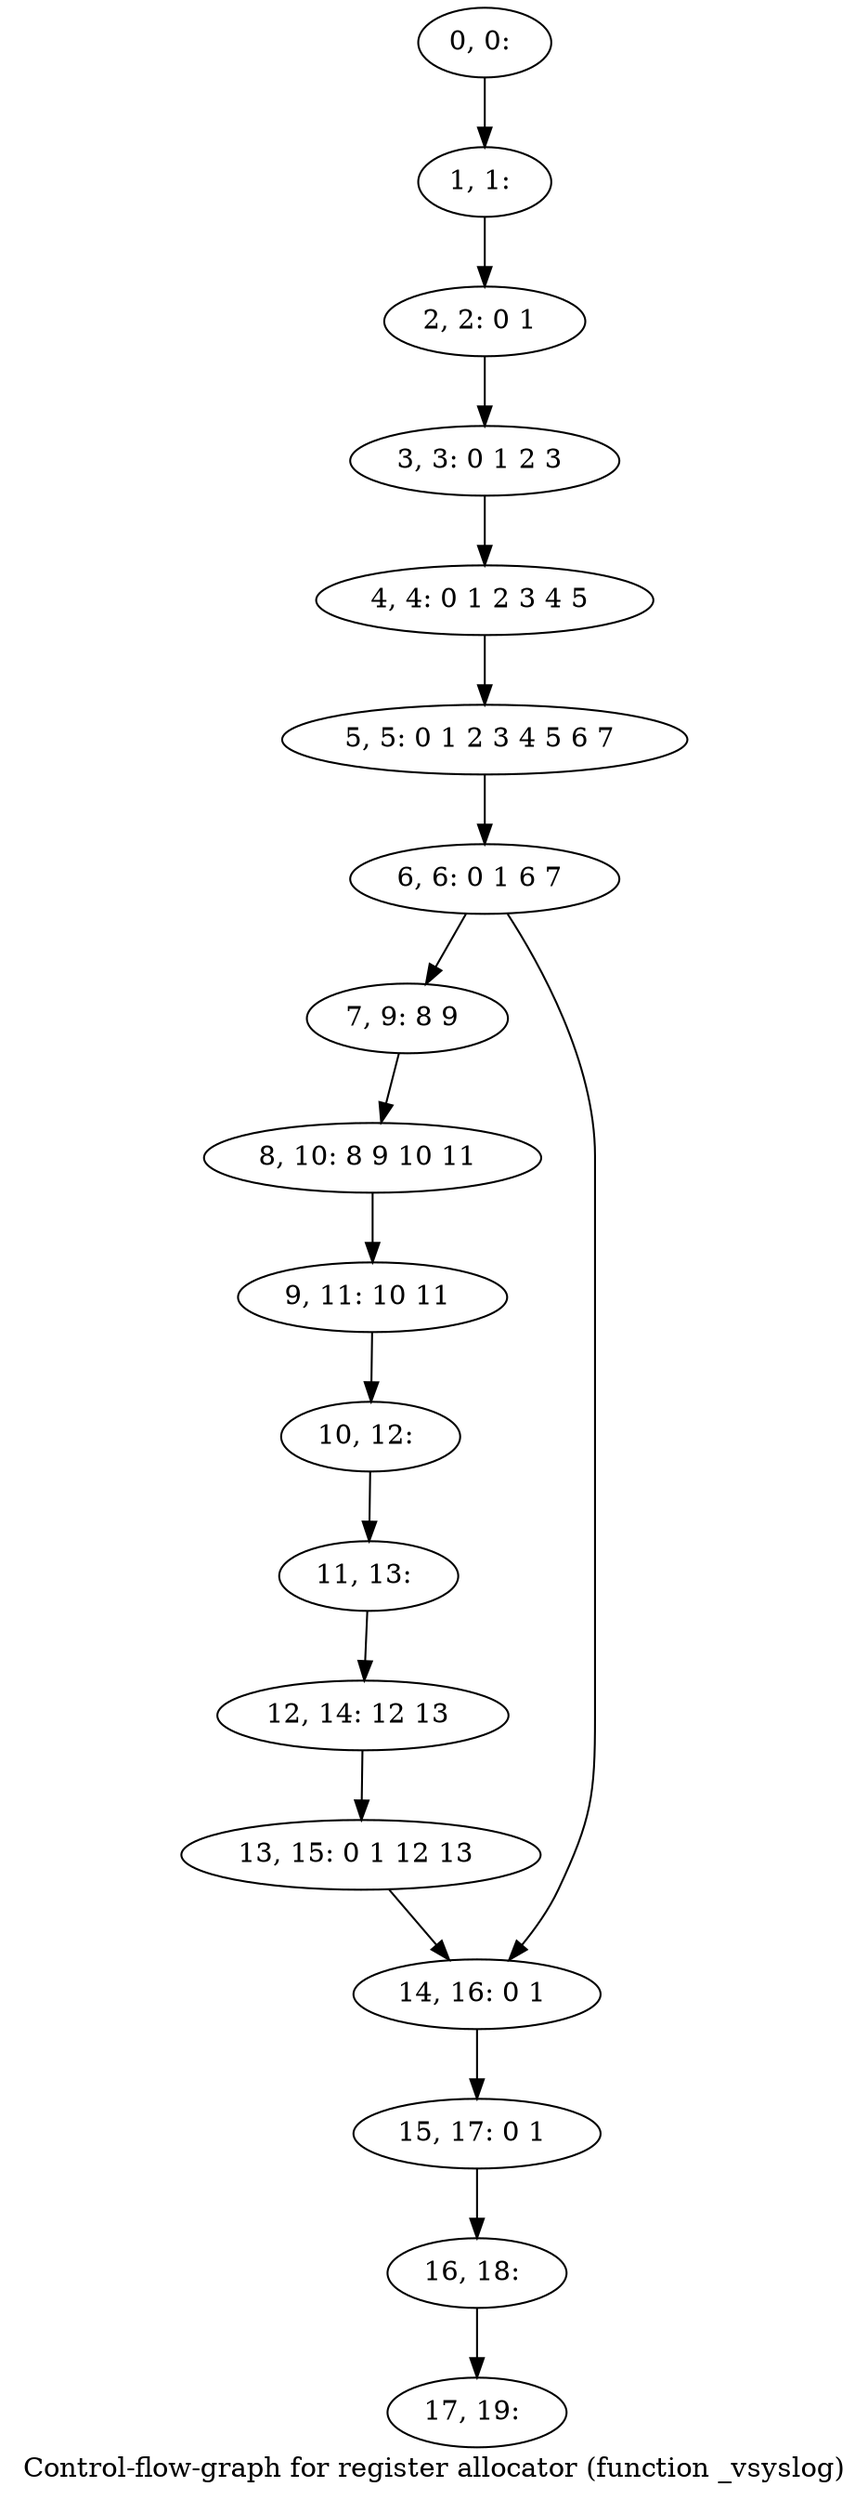 digraph G {
graph [label="Control-flow-graph for register allocator (function _vsyslog)"]
0[label="0, 0: "];
1[label="1, 1: "];
2[label="2, 2: 0 1 "];
3[label="3, 3: 0 1 2 3 "];
4[label="4, 4: 0 1 2 3 4 5 "];
5[label="5, 5: 0 1 2 3 4 5 6 7 "];
6[label="6, 6: 0 1 6 7 "];
7[label="7, 9: 8 9 "];
8[label="8, 10: 8 9 10 11 "];
9[label="9, 11: 10 11 "];
10[label="10, 12: "];
11[label="11, 13: "];
12[label="12, 14: 12 13 "];
13[label="13, 15: 0 1 12 13 "];
14[label="14, 16: 0 1 "];
15[label="15, 17: 0 1 "];
16[label="16, 18: "];
17[label="17, 19: "];
0->1 ;
1->2 ;
2->3 ;
3->4 ;
4->5 ;
5->6 ;
6->7 ;
6->14 ;
7->8 ;
8->9 ;
9->10 ;
10->11 ;
11->12 ;
12->13 ;
13->14 ;
14->15 ;
15->16 ;
16->17 ;
}
